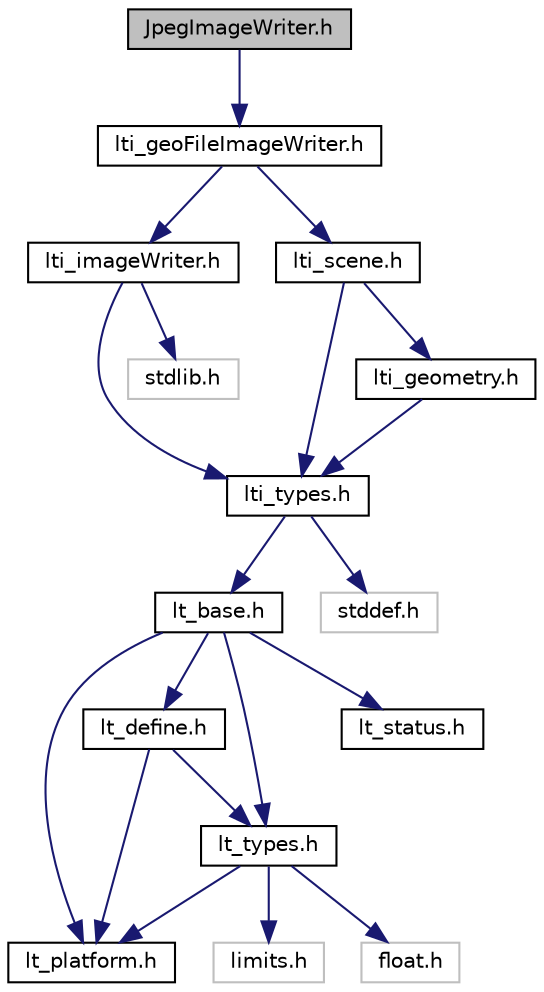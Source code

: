 digraph "JpegImageWriter.h"
{
  bgcolor="transparent";
  edge [fontname="Helvetica",fontsize="10",labelfontname="Helvetica",labelfontsize="10"];
  node [fontname="Helvetica",fontsize="10",shape=record];
  Node1 [label="JpegImageWriter.h",height=0.2,width=0.4,color="black", fillcolor="grey75", style="filled" fontcolor="black"];
  Node1 -> Node2 [color="midnightblue",fontsize="10",style="solid",fontname="Helvetica"];
  Node2 [label="lti_geoFileImageWriter.h",height=0.2,width=0.4,color="black",URL="$a00174.html"];
  Node2 -> Node3 [color="midnightblue",fontsize="10",style="solid",fontname="Helvetica"];
  Node3 [label="lti_imageWriter.h",height=0.2,width=0.4,color="black",URL="$a00184.html"];
  Node3 -> Node4 [color="midnightblue",fontsize="10",style="solid",fontname="Helvetica"];
  Node4 [label="lti_types.h",height=0.2,width=0.4,color="black",URL="$a00209.html",tooltip="This file contains a number of enums, typedefs, etc, that are used throughout the MrSID SDK..."];
  Node4 -> Node5 [color="midnightblue",fontsize="10",style="solid",fontname="Helvetica"];
  Node5 [label="lt_base.h",height=0.2,width=0.4,color="black",URL="$a00140.html",tooltip="Include file for all LizardTech sources. "];
  Node5 -> Node6 [color="midnightblue",fontsize="10",style="solid",fontname="Helvetica"];
  Node6 [label="lt_platform.h",height=0.2,width=0.4,color="black",URL="$a00156.html",tooltip="Preprocessor symbols for canonical identification of OS, architecture, and compiler. "];
  Node5 -> Node7 [color="midnightblue",fontsize="10",style="solid",fontname="Helvetica"];
  Node7 [label="lt_define.h",height=0.2,width=0.4,color="black",URL="$a00142.html",tooltip="Preprocessor definitions used throughout LizardTech sources. "];
  Node7 -> Node6 [color="midnightblue",fontsize="10",style="solid",fontname="Helvetica"];
  Node7 -> Node8 [color="midnightblue",fontsize="10",style="solid",fontname="Helvetica"];
  Node8 [label="lt_types.h",height=0.2,width=0.4,color="black",URL="$a00159.html",tooltip="Declaration of standard types and limits in a C-interface. "];
  Node8 -> Node9 [color="midnightblue",fontsize="10",style="solid",fontname="Helvetica"];
  Node9 [label="limits.h",height=0.2,width=0.4,color="grey75"];
  Node8 -> Node10 [color="midnightblue",fontsize="10",style="solid",fontname="Helvetica"];
  Node10 [label="float.h",height=0.2,width=0.4,color="grey75"];
  Node8 -> Node6 [color="midnightblue",fontsize="10",style="solid",fontname="Helvetica"];
  Node5 -> Node8 [color="midnightblue",fontsize="10",style="solid",fontname="Helvetica"];
  Node5 -> Node11 [color="midnightblue",fontsize="10",style="solid",fontname="Helvetica"];
  Node11 [label="lt_status.h",height=0.2,width=0.4,color="black",URL="$a00157.html",tooltip="Declaration of the LT_STATUS type and some commonly used status codes. "];
  Node4 -> Node12 [color="midnightblue",fontsize="10",style="solid",fontname="Helvetica"];
  Node12 [label="stddef.h",height=0.2,width=0.4,color="grey75"];
  Node3 -> Node13 [color="midnightblue",fontsize="10",style="solid",fontname="Helvetica"];
  Node13 [label="stdlib.h",height=0.2,width=0.4,color="grey75"];
  Node2 -> Node14 [color="midnightblue",fontsize="10",style="solid",fontname="Helvetica"];
  Node14 [label="lti_scene.h",height=0.2,width=0.4,color="black",URL="$a00205.html"];
  Node14 -> Node4 [color="midnightblue",fontsize="10",style="solid",fontname="Helvetica"];
  Node14 -> Node15 [color="midnightblue",fontsize="10",style="solid",fontname="Helvetica"];
  Node15 [label="lti_geometry.h",height=0.2,width=0.4,color="black",URL="$a00177.html"];
  Node15 -> Node4 [color="midnightblue",fontsize="10",style="solid",fontname="Helvetica"];
}
